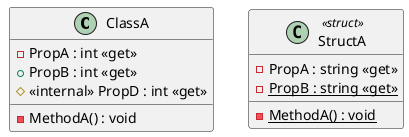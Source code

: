 ﻿@startuml
class ClassA {
    - PropA : int <<get>>
    + PropB : int <<get>>
    # <<internal>> PropD : int <<get>>
    - MethodA() : void
}
class StructA <<struct>> {
    - PropA : string <<get>>
    {static} - PropB : string <<get>>
    {static} - MethodA() : void
}
@enduml
